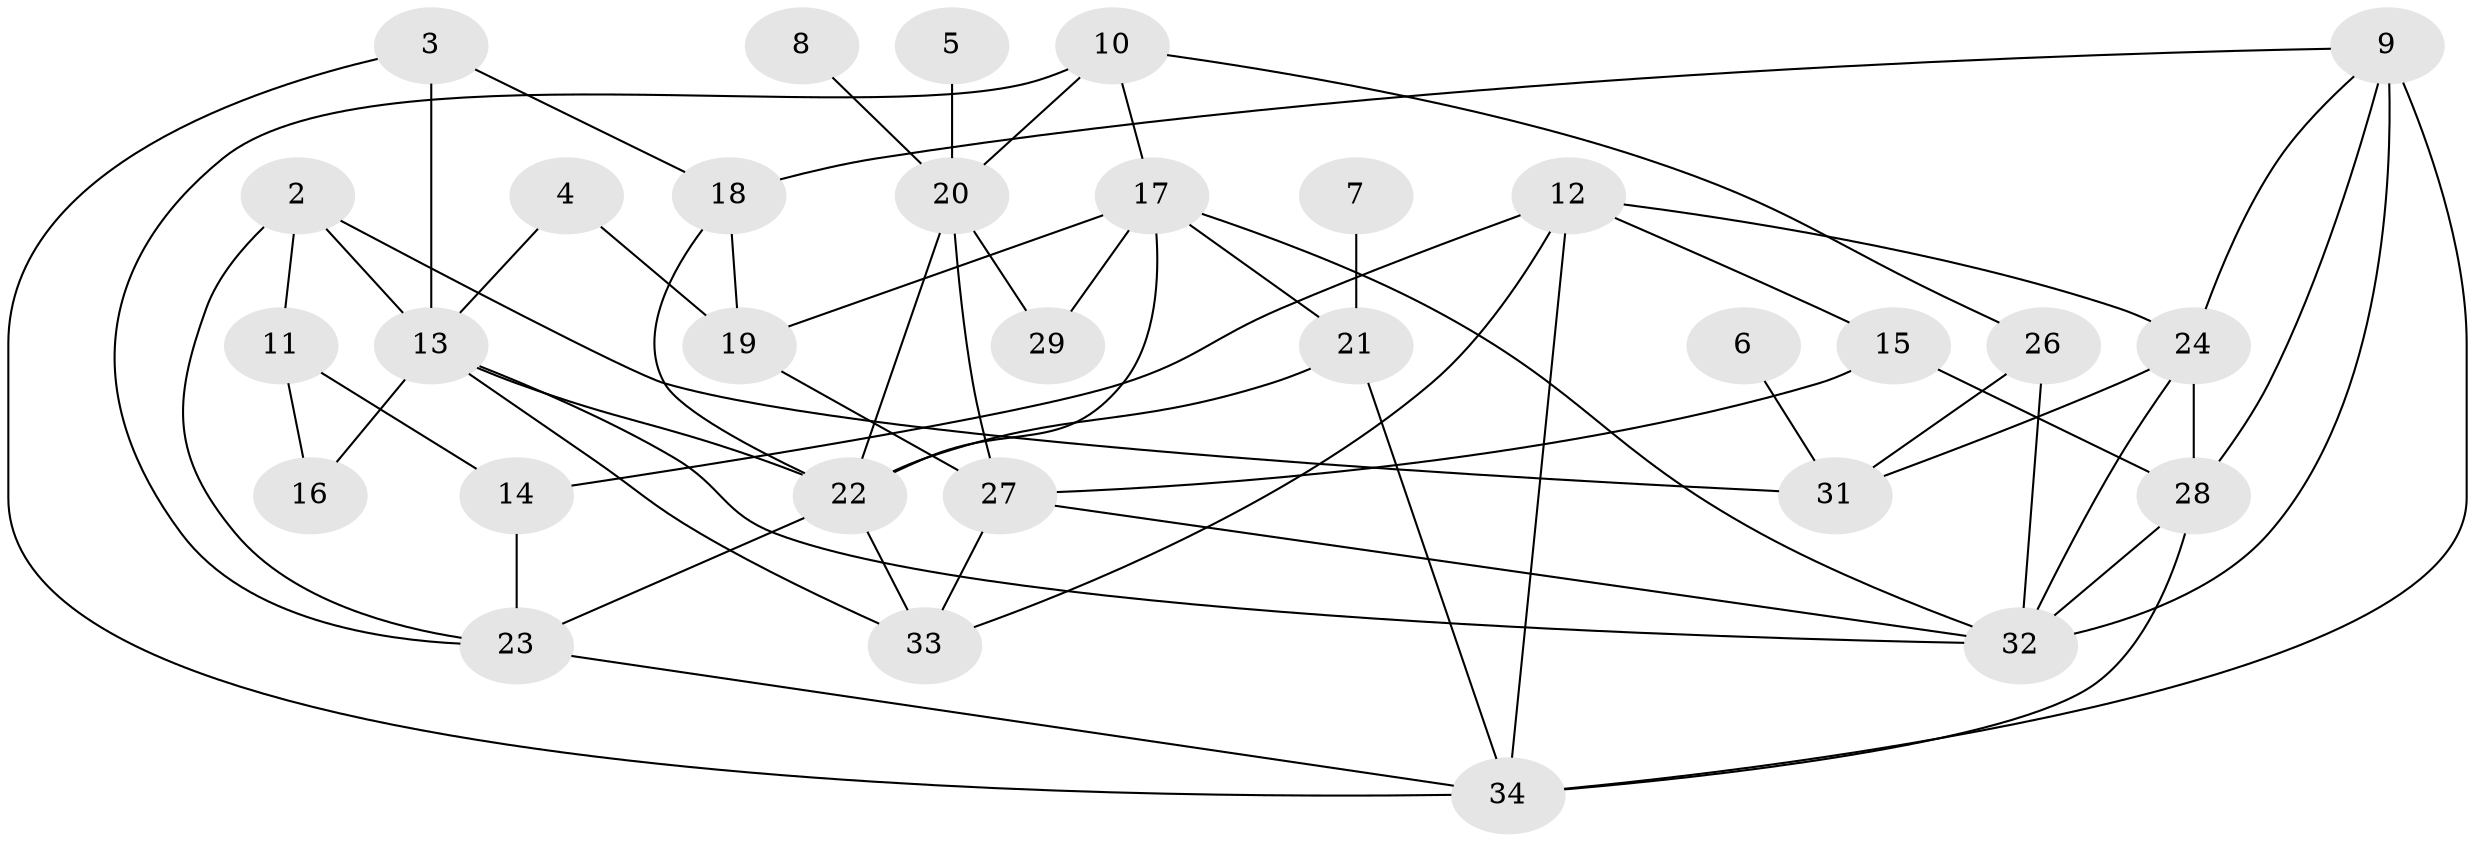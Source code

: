 // original degree distribution, {4: 0.208955223880597, 6: 0.04477611940298507, 0: 0.04477611940298507, 1: 0.11940298507462686, 3: 0.23880597014925373, 2: 0.22388059701492538, 5: 0.08955223880597014, 7: 0.029850746268656716}
// Generated by graph-tools (version 1.1) at 2025/00/03/09/25 03:00:49]
// undirected, 31 vertices, 61 edges
graph export_dot {
graph [start="1"]
  node [color=gray90,style=filled];
  2;
  3;
  4;
  5;
  6;
  7;
  8;
  9;
  10;
  11;
  12;
  13;
  14;
  15;
  16;
  17;
  18;
  19;
  20;
  21;
  22;
  23;
  24;
  26;
  27;
  28;
  29;
  31;
  32;
  33;
  34;
  2 -- 11 [weight=1.0];
  2 -- 13 [weight=1.0];
  2 -- 23 [weight=1.0];
  2 -- 31 [weight=1.0];
  3 -- 13 [weight=1.0];
  3 -- 18 [weight=1.0];
  3 -- 34 [weight=1.0];
  4 -- 13 [weight=1.0];
  4 -- 19 [weight=1.0];
  5 -- 20 [weight=2.0];
  6 -- 31 [weight=1.0];
  7 -- 21 [weight=1.0];
  8 -- 20 [weight=1.0];
  9 -- 18 [weight=1.0];
  9 -- 24 [weight=1.0];
  9 -- 28 [weight=1.0];
  9 -- 32 [weight=2.0];
  9 -- 34 [weight=2.0];
  10 -- 17 [weight=1.0];
  10 -- 20 [weight=1.0];
  10 -- 23 [weight=1.0];
  10 -- 26 [weight=1.0];
  11 -- 14 [weight=1.0];
  11 -- 16 [weight=1.0];
  12 -- 14 [weight=1.0];
  12 -- 15 [weight=1.0];
  12 -- 24 [weight=1.0];
  12 -- 33 [weight=2.0];
  12 -- 34 [weight=1.0];
  13 -- 16 [weight=1.0];
  13 -- 22 [weight=2.0];
  13 -- 32 [weight=1.0];
  13 -- 33 [weight=2.0];
  14 -- 23 [weight=1.0];
  15 -- 27 [weight=1.0];
  15 -- 28 [weight=1.0];
  17 -- 19 [weight=1.0];
  17 -- 21 [weight=1.0];
  17 -- 22 [weight=1.0];
  17 -- 29 [weight=1.0];
  17 -- 32 [weight=1.0];
  18 -- 19 [weight=1.0];
  18 -- 22 [weight=1.0];
  19 -- 27 [weight=1.0];
  20 -- 22 [weight=1.0];
  20 -- 27 [weight=1.0];
  20 -- 29 [weight=1.0];
  21 -- 22 [weight=2.0];
  21 -- 34 [weight=2.0];
  22 -- 23 [weight=1.0];
  22 -- 33 [weight=1.0];
  23 -- 34 [weight=1.0];
  24 -- 28 [weight=1.0];
  24 -- 31 [weight=1.0];
  24 -- 32 [weight=1.0];
  26 -- 31 [weight=1.0];
  26 -- 32 [weight=1.0];
  27 -- 32 [weight=1.0];
  27 -- 33 [weight=1.0];
  28 -- 32 [weight=1.0];
  28 -- 34 [weight=1.0];
}

